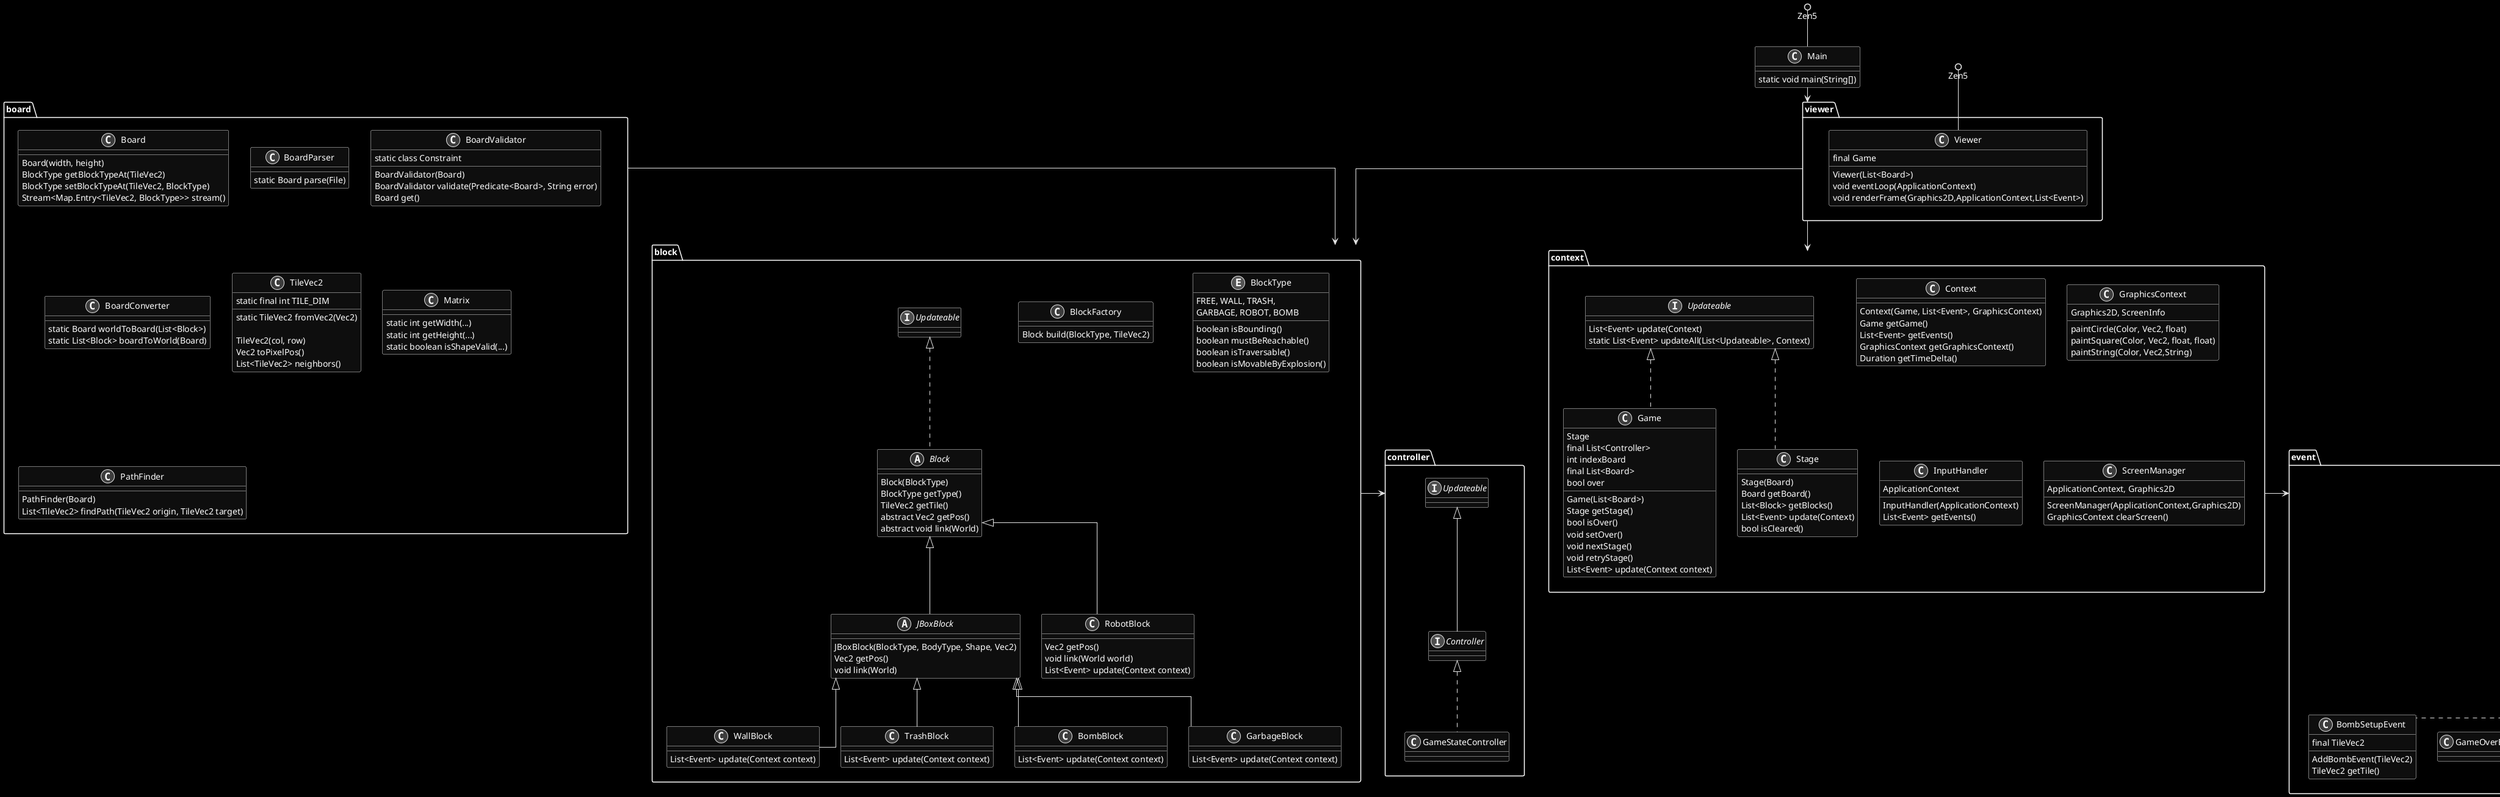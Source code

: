 @startuml

skinparam linetype ortho
skinparam monochrome reverse
skinparam backgroundColor #FFFFFF

class Main{
    static void main(String[])
}

package viewer {
  class Viewer {
    final Game
    Viewer(List<Board>)
    void eventLoop(ApplicationContext)
    void renderFrame(Graphics2D,ApplicationContext,List<Event>)
  }
}

package context {
  interface Updateable {
    List<Event> update(Context)
    static List<Event> updateAll(List<Updateable>, Context)
  }

  class Context {
    Context(Game, List<Event>, GraphicsContext)
    Game getGame()
    List<Event> getEvents()
    GraphicsContext getGraphicsContext()
    Duration getTimeDelta()
  }

  class GraphicsContext {
    Graphics2D, ScreenInfo

    paintCircle(Color, Vec2, float)
    paintSquare(Color, Vec2, float, float)
    paintString(Color, Vec2,String)
  }

  class InputHandler {
    ApplicationContext

    InputHandler(ApplicationContext)
    List<Event> getEvents()
  }

  class ScreenManager {
    ApplicationContext, Graphics2D

    ScreenManager(ApplicationContext,Graphics2D)
    GraphicsContext clearScreen()
  }

  class Game implements Updateable {
    Stage
    final List<Controller>
    int indexBoard
    final List<Board>
    bool over

    Game(List<Board>)
    Stage getStage()
    bool isOver()
    void setOver()
    void nextStage()
    void retryStage()
    List<Event> update(Context context)
  }

  class Stage implements Updateable {
    Stage(Board)
    Board getBoard()
    List<Block> getBlocks()
    List<Event> update(Context)
    bool isCleared()
  }
}

package event {
  interface Event
  interface GameEvent implements Event
  interface InputEvent implements Event

  class ConfirmOrder implements InputEvent
  class BombSetupOrder implements InputEvent

  class MoveRobotOrder implements InputEvent {
    MoveRobotEvent(TileVec2)
    TileVec2 getTarget()
  }

  class BombSetupEvent implements GameEvent {
    final TileVec2
    AddBombEvent(TileVec2)
    TileVec2 getTile()
  }

  class GameOverEvent implements GameEvent

  class ExplosionEvent implements GameEvent {
    Block source
    Body source
  }
}

package board {
  class Board {
    Board(width, height)
    BlockType getBlockTypeAt(TileVec2)
    BlockType setBlockTypeAt(TileVec2, BlockType)
    Stream<Map.Entry<TileVec2, BlockType>> stream()
  }

  class BoardParser {
    static Board parse(File)
  }

  class BoardValidator {
    static class Constraint

    BoardValidator(Board)
    BoardValidator validate(Predicate<Board>, String error)
    Board get()
  }

  class BoardConverter {
    static Board worldToBoard(List<Block>)
    static List<Block> boardToWorld(Board)
  }

  class TileVec2 {
    static final int TILE_DIM
    static TileVec2 fromVec2(Vec2)

    TileVec2(col, row)
    Vec2 toPixelPos()
    List<TileVec2> neighbors()
  }

  class Matrix {
    static int getWidth(...)
    static int getHeight(...)
    static boolean isShapeValid(...)
  }

  class PathFinder {
    PathFinder(Board)
    List<TileVec2> findPath(TileVec2 origin, TileVec2 target)
  }
}

package block {
  enum BlockType {
    FREE, WALL, TRASH,
    GARBAGE, ROBOT, BOMB

    boolean isBounding()
    boolean mustBeReachable()
    boolean isTraversable()
    boolean isMovableByExplosion()
  }

  class BlockFactory {
    Block build(BlockType, TileVec2)
  }

  abstract class Block implements Updateable {
    Block(BlockType)
    BlockType getType()
    TileVec2 getTile()
    abstract Vec2 getPos()
    abstract void link(World)
  }
  
  abstract class JBoxBlock extends Block {
    JBoxBlock(BlockType, BodyType, Shape, Vec2)
    Vec2 getPos()
    void link(World)
  }
  
  class RobotBlock extends Block {
    Vec2 getPos()
    void link(World world)
    List<Event> update(Context context)
  }

  class WallBlock extends JBoxBlock {
    List<Event> update(Context context)
  }

  class TrashBlock extends JBoxBlock {
    List<Event> update(Context context)
  }

  class BombBlock extends JBoxBlock {
    List<Event> update(Context context)
  }

  class GarbageBlock extends JBoxBlock {
    List<Event> update(Context context)
  }
}

package controller {
  interface Controller extends Updateable

  class GameStateController implements Controller
}

Zen5 ()-- Viewer
Zen5 ()-- Main
Main --> viewer

viewer --> context
viewer --> block

context --> event

block --> controller

board --> block

@enduml
